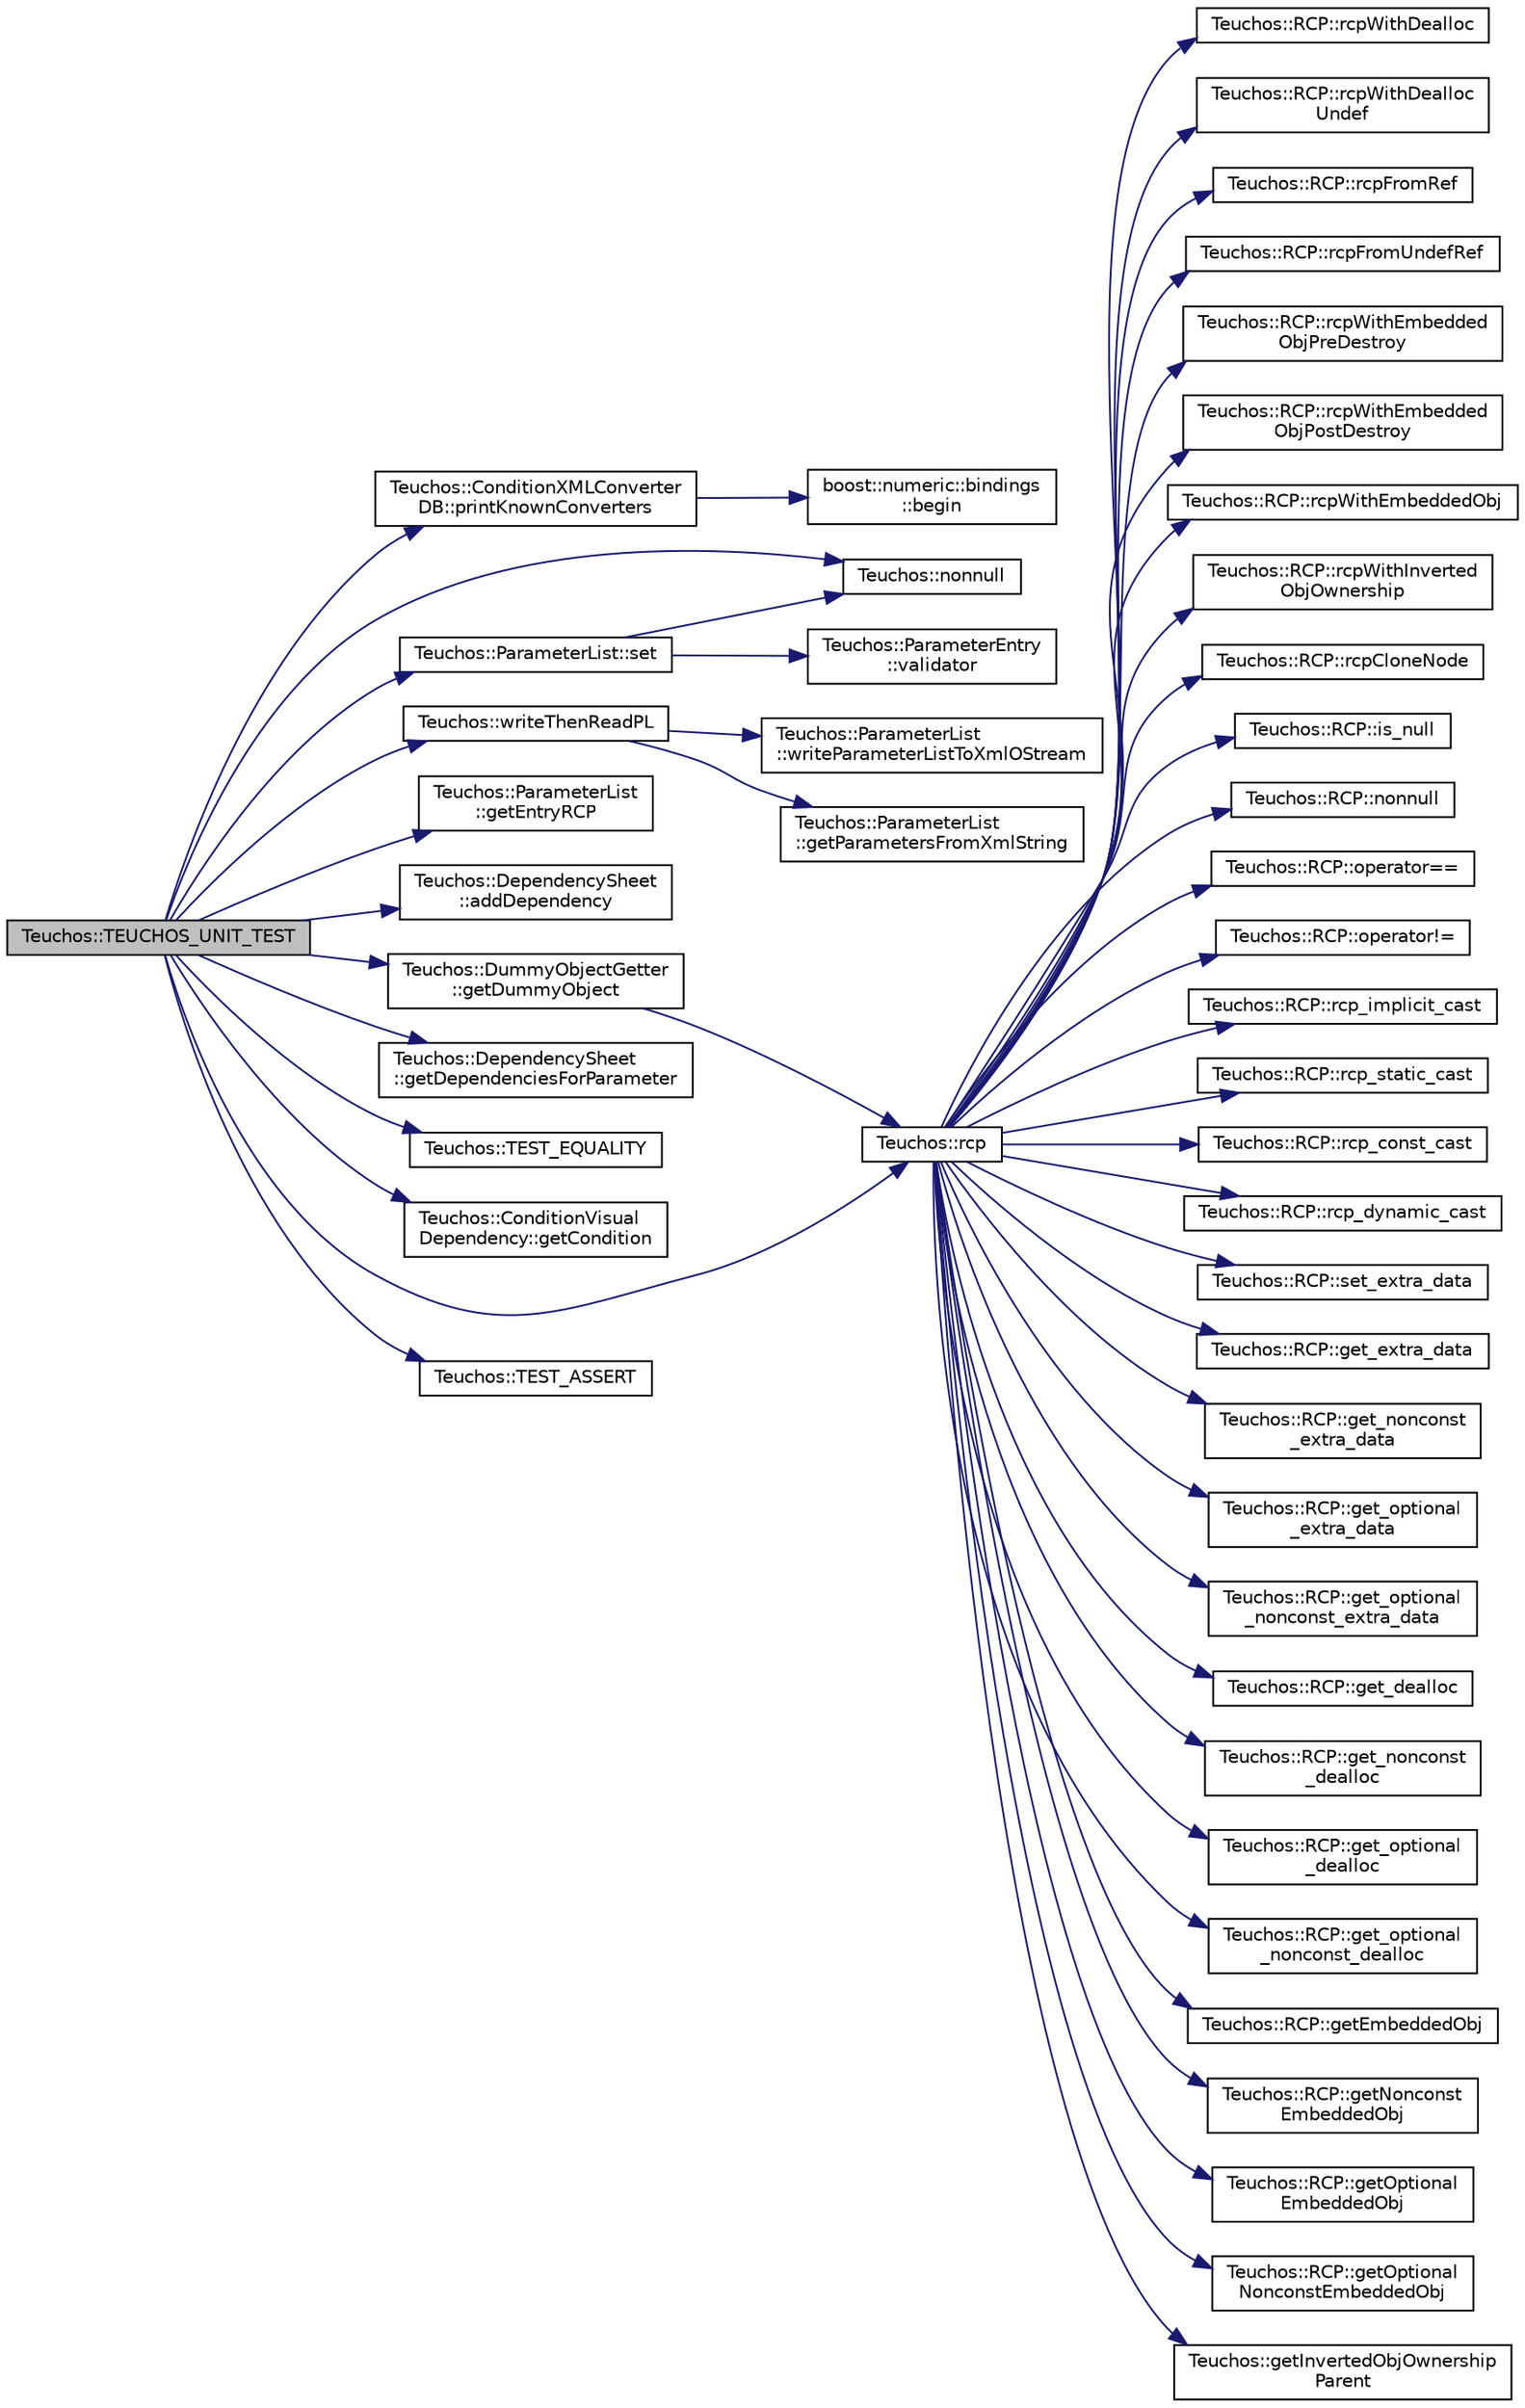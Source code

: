 digraph "Teuchos::TEUCHOS_UNIT_TEST"
{
  edge [fontname="Helvetica",fontsize="10",labelfontname="Helvetica",labelfontsize="10"];
  node [fontname="Helvetica",fontsize="10",shape=record];
  rankdir="LR";
  Node5964 [label="Teuchos::TEUCHOS_UNIT_TEST",height=0.2,width=0.4,color="black", fillcolor="grey75", style="filled", fontcolor="black"];
  Node5964 -> Node5965 [color="midnightblue",fontsize="10",style="solid",fontname="Helvetica"];
  Node5965 [label="Teuchos::ConditionXMLConverter\lDB::printKnownConverters",height=0.2,width=0.4,color="black", fillcolor="white", style="filled",URL="$de/db9/class_teuchos_1_1_condition_x_m_l_converter_d_b.html#aaa517cc4070ad3aad497896070ca412a",tooltip="prints the xml tags associated with all known converters "];
  Node5965 -> Node5966 [color="midnightblue",fontsize="10",style="solid",fontname="Helvetica"];
  Node5966 [label="boost::numeric::bindings\l::begin",height=0.2,width=0.4,color="black", fillcolor="white", style="filled",URL="$d9/d60/namespaceboost_1_1numeric_1_1bindings.html#adc6ea08fe44222407d9d72347458cc8c"];
  Node5964 -> Node5967 [color="midnightblue",fontsize="10",style="solid",fontname="Helvetica"];
  Node5967 [label="Teuchos::ParameterList::set",height=0.2,width=0.4,color="black", fillcolor="white", style="filled",URL="$db/d0f/class_teuchos_1_1_parameter_list.html#a4aba1b34b186a56ee70ce421f8544a50",tooltip="Set a parameter whose value has type T. "];
  Node5967 -> Node5968 [color="midnightblue",fontsize="10",style="solid",fontname="Helvetica"];
  Node5968 [label="Teuchos::nonnull",height=0.2,width=0.4,color="black", fillcolor="white", style="filled",URL="$d2/dc5/group___teuchos___r_c_p_std_shared_ptr_conversions__grp.html#gaecc73655aad3c6aaa1de138d2427426c",tooltip="Returns true if p.get()!=NULL. "];
  Node5967 -> Node5969 [color="midnightblue",fontsize="10",style="solid",fontname="Helvetica"];
  Node5969 [label="Teuchos::ParameterEntry\l::validator",height=0.2,width=0.4,color="black", fillcolor="white", style="filled",URL="$d8/dce/class_teuchos_1_1_parameter_entry.html#a7185dd2314bd0613e2fe8b99158e0bfc",tooltip="Return the (optional) validator object. "];
  Node5964 -> Node5970 [color="midnightblue",fontsize="10",style="solid",fontname="Helvetica"];
  Node5970 [label="Teuchos::rcp",height=0.2,width=0.4,color="black", fillcolor="white", style="filled",URL="$d3/d74/namespace_teuchos.html#a8ce99105ee4c7203a1ecb670a198671a",tooltip="Deprecated. "];
  Node5970 -> Node5971 [color="midnightblue",fontsize="10",style="solid",fontname="Helvetica"];
  Node5971 [label="Teuchos::RCP::rcpWithDealloc",height=0.2,width=0.4,color="black", fillcolor="white", style="filled",URL="$d5/d9a/class_teuchos_1_1_r_c_p.html#a0c6441ac96ec5797f7b487e4c851aebe",tooltip="Initialize from a raw pointer with a deallocation policy. "];
  Node5970 -> Node5972 [color="midnightblue",fontsize="10",style="solid",fontname="Helvetica"];
  Node5972 [label="Teuchos::RCP::rcpWithDealloc\lUndef",height=0.2,width=0.4,color="black", fillcolor="white", style="filled",URL="$d5/d9a/class_teuchos_1_1_r_c_p.html#a69ff146d10e16f667ef0ce4523a5eef7",tooltip="Initialize from a raw pointer with a deallocation policy for an undefined type. "];
  Node5970 -> Node5973 [color="midnightblue",fontsize="10",style="solid",fontname="Helvetica"];
  Node5973 [label="Teuchos::RCP::rcpFromRef",height=0.2,width=0.4,color="black", fillcolor="white", style="filled",URL="$d5/d9a/class_teuchos_1_1_r_c_p.html#a6c754d72d6d232c97e38bc359ab6ef82",tooltip="Return a non-owning weak RCP object from a raw object reference for a defined type. "];
  Node5970 -> Node5974 [color="midnightblue",fontsize="10",style="solid",fontname="Helvetica"];
  Node5974 [label="Teuchos::RCP::rcpFromUndefRef",height=0.2,width=0.4,color="black", fillcolor="white", style="filled",URL="$d5/d9a/class_teuchos_1_1_r_c_p.html#a823eee3138de3b23dab97b3f37e197f3",tooltip="Return a non-owning weak RCP object from a raw object reference for an undefined type. "];
  Node5970 -> Node5975 [color="midnightblue",fontsize="10",style="solid",fontname="Helvetica"];
  Node5975 [label="Teuchos::RCP::rcpWithEmbedded\lObjPreDestroy",height=0.2,width=0.4,color="black", fillcolor="white", style="filled",URL="$d5/d9a/class_teuchos_1_1_r_c_p.html#a02148aef172f7b2c0fb2de29cb01b91a",tooltip="Create an RCP with and also put in an embedded object. "];
  Node5970 -> Node5976 [color="midnightblue",fontsize="10",style="solid",fontname="Helvetica"];
  Node5976 [label="Teuchos::RCP::rcpWithEmbedded\lObjPostDestroy",height=0.2,width=0.4,color="black", fillcolor="white", style="filled",URL="$d5/d9a/class_teuchos_1_1_r_c_p.html#a8272eea6a27f1fce6c30fc5d568f2de7",tooltip="Create an RCP with and also put in an embedded object. "];
  Node5970 -> Node5977 [color="midnightblue",fontsize="10",style="solid",fontname="Helvetica"];
  Node5977 [label="Teuchos::RCP::rcpWithEmbeddedObj",height=0.2,width=0.4,color="black", fillcolor="white", style="filled",URL="$d5/d9a/class_teuchos_1_1_r_c_p.html#a506210a123b6e1747d910f037065bd73",tooltip="Create an RCP with and also put in an embedded object. "];
  Node5970 -> Node5978 [color="midnightblue",fontsize="10",style="solid",fontname="Helvetica"];
  Node5978 [label="Teuchos::RCP::rcpWithInverted\lObjOwnership",height=0.2,width=0.4,color="black", fillcolor="white", style="filled",URL="$d5/d9a/class_teuchos_1_1_r_c_p.html#abaa6bdcd39bac7dd5c12c3e0f49eba25",tooltip="Create a new RCP that inverts the ownership of parent and child. "];
  Node5970 -> Node5979 [color="midnightblue",fontsize="10",style="solid",fontname="Helvetica"];
  Node5979 [label="Teuchos::RCP::rcpCloneNode",height=0.2,width=0.4,color="black", fillcolor="white", style="filled",URL="$d5/d9a/class_teuchos_1_1_r_c_p.html#ae07a807743d25c57754a1988645ba791",tooltip="Allocate a new RCP object with a new RCPNode with memory pointing to the initial node. "];
  Node5970 -> Node5980 [color="midnightblue",fontsize="10",style="solid",fontname="Helvetica"];
  Node5980 [label="Teuchos::RCP::is_null",height=0.2,width=0.4,color="black", fillcolor="white", style="filled",URL="$d5/d9a/class_teuchos_1_1_r_c_p.html#a8033d79aee37a9378d73f70eb025b05d",tooltip="Returns true if the underlying pointer is null. "];
  Node5970 -> Node5981 [color="midnightblue",fontsize="10",style="solid",fontname="Helvetica"];
  Node5981 [label="Teuchos::RCP::nonnull",height=0.2,width=0.4,color="black", fillcolor="white", style="filled",URL="$d5/d9a/class_teuchos_1_1_r_c_p.html#ad792756b35ab5a2fa8c1d1d608763aec",tooltip="Returns true if p.get()!=NULL. "];
  Node5970 -> Node5982 [color="midnightblue",fontsize="10",style="solid",fontname="Helvetica"];
  Node5982 [label="Teuchos::RCP::operator==",height=0.2,width=0.4,color="black", fillcolor="white", style="filled",URL="$d5/d9a/class_teuchos_1_1_r_c_p.html#afab9d7e0e5480ec8b455e38de0eee49e",tooltip="Returns true if p.get()==NULL. "];
  Node5970 -> Node5983 [color="midnightblue",fontsize="10",style="solid",fontname="Helvetica"];
  Node5983 [label="Teuchos::RCP::operator!=",height=0.2,width=0.4,color="black", fillcolor="white", style="filled",URL="$d5/d9a/class_teuchos_1_1_r_c_p.html#a4081b5c4ac5b9d630a695755a72771cc",tooltip="Returns true if p.get()!=NULL. "];
  Node5970 -> Node5984 [color="midnightblue",fontsize="10",style="solid",fontname="Helvetica"];
  Node5984 [label="Teuchos::RCP::rcp_implicit_cast",height=0.2,width=0.4,color="black", fillcolor="white", style="filled",URL="$d5/d9a/class_teuchos_1_1_r_c_p.html#a61fc9f719ee13e5d961dcf47053883b4",tooltip="Implicit cast of underlying RCP type from T1* to T2*. "];
  Node5970 -> Node5985 [color="midnightblue",fontsize="10",style="solid",fontname="Helvetica"];
  Node5985 [label="Teuchos::RCP::rcp_static_cast",height=0.2,width=0.4,color="black", fillcolor="white", style="filled",URL="$d5/d9a/class_teuchos_1_1_r_c_p.html#a1c369381869737e67be8cab843b18076",tooltip="Static cast of underlying RCP type from T1* to T2*. "];
  Node5970 -> Node5986 [color="midnightblue",fontsize="10",style="solid",fontname="Helvetica"];
  Node5986 [label="Teuchos::RCP::rcp_const_cast",height=0.2,width=0.4,color="black", fillcolor="white", style="filled",URL="$d5/d9a/class_teuchos_1_1_r_c_p.html#a6931e6c2f74c9fa9467e5dc91c6cd983",tooltip="Constant cast of underlying RCP type from T1* to T2*. "];
  Node5970 -> Node5987 [color="midnightblue",fontsize="10",style="solid",fontname="Helvetica"];
  Node5987 [label="Teuchos::RCP::rcp_dynamic_cast",height=0.2,width=0.4,color="black", fillcolor="white", style="filled",URL="$d5/d9a/class_teuchos_1_1_r_c_p.html#a1580c807c6df3fdbcb953687b4ff60c7",tooltip="Dynamic cast of underlying RCP type from T1* to T2*. "];
  Node5970 -> Node5988 [color="midnightblue",fontsize="10",style="solid",fontname="Helvetica"];
  Node5988 [label="Teuchos::RCP::set_extra_data",height=0.2,width=0.4,color="black", fillcolor="white", style="filled",URL="$d5/d9a/class_teuchos_1_1_r_c_p.html#addd19618c28d1cbc6959f346cee07a7f",tooltip="Set extra data associated with a RCP object. "];
  Node5970 -> Node5989 [color="midnightblue",fontsize="10",style="solid",fontname="Helvetica"];
  Node5989 [label="Teuchos::RCP::get_extra_data",height=0.2,width=0.4,color="black", fillcolor="white", style="filled",URL="$d5/d9a/class_teuchos_1_1_r_c_p.html#ab7f7cd634c8250ff0515bd55c5f3cde6",tooltip="Get a const reference to extra data associated with a RCP object. "];
  Node5970 -> Node5990 [color="midnightblue",fontsize="10",style="solid",fontname="Helvetica"];
  Node5990 [label="Teuchos::RCP::get_nonconst\l_extra_data",height=0.2,width=0.4,color="black", fillcolor="white", style="filled",URL="$d5/d9a/class_teuchos_1_1_r_c_p.html#a8978c29ca24e96cb61185507a0419dac",tooltip="Get a non-const reference to extra data associated with a RCP object. "];
  Node5970 -> Node5991 [color="midnightblue",fontsize="10",style="solid",fontname="Helvetica"];
  Node5991 [label="Teuchos::RCP::get_optional\l_extra_data",height=0.2,width=0.4,color="black", fillcolor="white", style="filled",URL="$d5/d9a/class_teuchos_1_1_r_c_p.html#aac70269754b423e8e76d2e75b3dfbf96",tooltip="Get a pointer to const extra data (if it exists) associated with a RCP object. "];
  Node5970 -> Node5992 [color="midnightblue",fontsize="10",style="solid",fontname="Helvetica"];
  Node5992 [label="Teuchos::RCP::get_optional\l_nonconst_extra_data",height=0.2,width=0.4,color="black", fillcolor="white", style="filled",URL="$d5/d9a/class_teuchos_1_1_r_c_p.html#a7b838cf99afd0bb5f2ebc94ab8d73b59",tooltip="Get a pointer to non-const extra data (if it exists) associated with a RCP object. "];
  Node5970 -> Node5993 [color="midnightblue",fontsize="10",style="solid",fontname="Helvetica"];
  Node5993 [label="Teuchos::RCP::get_dealloc",height=0.2,width=0.4,color="black", fillcolor="white", style="filled",URL="$d5/d9a/class_teuchos_1_1_r_c_p.html#a62a1b34d2efe42b0a0fb4e20c1089f89",tooltip="Return a const reference to the underlying deallocator object. "];
  Node5970 -> Node5994 [color="midnightblue",fontsize="10",style="solid",fontname="Helvetica"];
  Node5994 [label="Teuchos::RCP::get_nonconst\l_dealloc",height=0.2,width=0.4,color="black", fillcolor="white", style="filled",URL="$d5/d9a/class_teuchos_1_1_r_c_p.html#a67483a8eaf4d6a5f234e7bd6c971b009",tooltip="Return a non-const reference to the underlying deallocator object. "];
  Node5970 -> Node5995 [color="midnightblue",fontsize="10",style="solid",fontname="Helvetica"];
  Node5995 [label="Teuchos::RCP::get_optional\l_dealloc",height=0.2,width=0.4,color="black", fillcolor="white", style="filled",URL="$d5/d9a/class_teuchos_1_1_r_c_p.html#ac7868e0bffe12f3a8c82daa61cd4cefb",tooltip="Return a pointer to the underlying const deallocator object if it exists. "];
  Node5970 -> Node5996 [color="midnightblue",fontsize="10",style="solid",fontname="Helvetica"];
  Node5996 [label="Teuchos::RCP::get_optional\l_nonconst_dealloc",height=0.2,width=0.4,color="black", fillcolor="white", style="filled",URL="$d5/d9a/class_teuchos_1_1_r_c_p.html#a40a73590cabeeb6ac3556981e068bd5d",tooltip="Return a pointer to the underlying non-const deallocator object if it exists. "];
  Node5970 -> Node5997 [color="midnightblue",fontsize="10",style="solid",fontname="Helvetica"];
  Node5997 [label="Teuchos::RCP::getEmbeddedObj",height=0.2,width=0.4,color="black", fillcolor="white", style="filled",URL="$d5/d9a/class_teuchos_1_1_r_c_p.html#afd9ce82fd86820b298f9c3847d585708",tooltip="Get a const reference to an embedded object that was set by calling rcpWithEmbeddedObjPreDestroy(), rcpWithEmbeddedObjPostDestory(), or rcpWithEmbeddedObj(). "];
  Node5970 -> Node5998 [color="midnightblue",fontsize="10",style="solid",fontname="Helvetica"];
  Node5998 [label="Teuchos::RCP::getNonconst\lEmbeddedObj",height=0.2,width=0.4,color="black", fillcolor="white", style="filled",URL="$d5/d9a/class_teuchos_1_1_r_c_p.html#a5dfd3a9f656d730dea2902f08a765811",tooltip="Get a non-const reference to an embedded object that was set by calling rcpWithEmbeddedObjPreDestroy(..."];
  Node5970 -> Node5999 [color="midnightblue",fontsize="10",style="solid",fontname="Helvetica"];
  Node5999 [label="Teuchos::RCP::getOptional\lEmbeddedObj",height=0.2,width=0.4,color="black", fillcolor="white", style="filled",URL="$d5/d9a/class_teuchos_1_1_r_c_p.html#ae35995646037935daf4f98375cbb7ae3",tooltip="Get an optional Ptr to a const embedded object if it was set by calling rcpWithEmbeddedObjPreDestroy(..."];
  Node5970 -> Node6000 [color="midnightblue",fontsize="10",style="solid",fontname="Helvetica"];
  Node6000 [label="Teuchos::RCP::getOptional\lNonconstEmbeddedObj",height=0.2,width=0.4,color="black", fillcolor="white", style="filled",URL="$d5/d9a/class_teuchos_1_1_r_c_p.html#a1fcb0b191b4d3f13cd7e2c139dcc4d8e",tooltip="Get an optional Ptr to a non-const embedded object if it was set by calling rcpWithEmbeddedObjPreDest..."];
  Node5970 -> Node6001 [color="midnightblue",fontsize="10",style="solid",fontname="Helvetica"];
  Node6001 [label="Teuchos::getInvertedObjOwnership\lParent",height=0.2,width=0.4,color="black", fillcolor="white", style="filled",URL="$d3/d74/namespace_teuchos.html#a36781a62aaf40511a8eb5a8c8d3914f9",tooltip="Get the parent back from an inverted ownership RCP. "];
  Node5964 -> Node6002 [color="midnightblue",fontsize="10",style="solid",fontname="Helvetica"];
  Node6002 [label="Teuchos::ParameterList\l::getEntryRCP",height=0.2,width=0.4,color="black", fillcolor="white", style="filled",URL="$db/d0f/class_teuchos_1_1_parameter_list.html#ae1a098fc696a100fe5f8a52ea5e7dfc8",tooltip="Retrieves the RCP for an entry with the name name if it exists. "];
  Node5964 -> Node6003 [color="midnightblue",fontsize="10",style="solid",fontname="Helvetica"];
  Node6003 [label="Teuchos::DependencySheet\l::addDependency",height=0.2,width=0.4,color="black", fillcolor="white", style="filled",URL="$d3/dd4/class_teuchos_1_1_dependency_sheet.html#a4c9e6a287a4f28305f502b832e619dee",tooltip="Adds a dependency to the sheet. "];
  Node5964 -> Node6004 [color="midnightblue",fontsize="10",style="solid",fontname="Helvetica"];
  Node6004 [label="Teuchos::writeThenReadPL",height=0.2,width=0.4,color="black", fillcolor="white", style="filled",URL="$d3/d74/namespace_teuchos.html#ad49389b0f0d0745e2b09ea28458155b2",tooltip="Write a parameter list to xml and then read that xml back in via a string. The intent of this functio..."];
  Node6004 -> Node6005 [color="midnightblue",fontsize="10",style="solid",fontname="Helvetica"];
  Node6005 [label="Teuchos::ParameterList\l::writeParameterListToXmlOStream",height=0.2,width=0.4,color="black", fillcolor="white", style="filled",URL="$db/d0f/class_teuchos_1_1_parameter_list.html#a3d864447eab65f2a9547dc38585a9ff0",tooltip="Write parameters and sublists in XML format to an std::ostream. "];
  Node6004 -> Node6006 [color="midnightblue",fontsize="10",style="solid",fontname="Helvetica"];
  Node6006 [label="Teuchos::ParameterList\l::getParametersFromXmlString",height=0.2,width=0.4,color="black", fillcolor="white", style="filled",URL="$db/d0f/class_teuchos_1_1_parameter_list.html#abaefbe0d7ded8f6698dd022973876d98",tooltip="Reads XML parameters from a std::string and return them in a new parameter list. "];
  Node5964 -> Node6007 [color="midnightblue",fontsize="10",style="solid",fontname="Helvetica"];
  Node6007 [label="Teuchos::DependencySheet\l::getDependenciesForParameter",height=0.2,width=0.4,color="black", fillcolor="white", style="filled",URL="$d3/dd4/class_teuchos_1_1_dependency_sheet.html#a10722548b8a176c4f6be13e5b1559394",tooltip="Returns a set of all the dependencies associated with a particular dependee. If no dependencies with ..."];
  Node5964 -> Node6008 [color="midnightblue",fontsize="10",style="solid",fontname="Helvetica"];
  Node6008 [label="Teuchos::TEST_EQUALITY",height=0.2,width=0.4,color="black", fillcolor="white", style="filled",URL="$d3/d74/namespace_teuchos.html#abf32dd93d4359b280686162ce13f2bd2"];
  Node5964 -> Node6009 [color="midnightblue",fontsize="10",style="solid",fontname="Helvetica"];
  Node6009 [label="Teuchos::ConditionVisual\lDependency::getCondition",height=0.2,width=0.4,color="black", fillcolor="white", style="filled",URL="$df/dd6/class_teuchos_1_1_condition_visual_dependency.html#aee21825cd0e2f1ec4f6d2f049a1d2346",tooltip="Gets the condition being used in this dependency. "];
  Node5964 -> Node6010 [color="midnightblue",fontsize="10",style="solid",fontname="Helvetica"];
  Node6010 [label="Teuchos::DummyObjectGetter\l::getDummyObject",height=0.2,width=0.4,color="black", fillcolor="white", style="filled",URL="$d9/d96/class_teuchos_1_1_dummy_object_getter.html#af259b11efe9a119a1d57aede9ec18800",tooltip="Retrieves a dummy object of type T. "];
  Node6010 -> Node5970 [color="midnightblue",fontsize="10",style="solid",fontname="Helvetica"];
  Node5964 -> Node6011 [color="midnightblue",fontsize="10",style="solid",fontname="Helvetica"];
  Node6011 [label="Teuchos::TEST_ASSERT",height=0.2,width=0.4,color="black", fillcolor="white", style="filled",URL="$d3/d74/namespace_teuchos.html#a518193176c269b6565bb86cb57d7eabd"];
  Node5964 -> Node5968 [color="midnightblue",fontsize="10",style="solid",fontname="Helvetica"];
}
